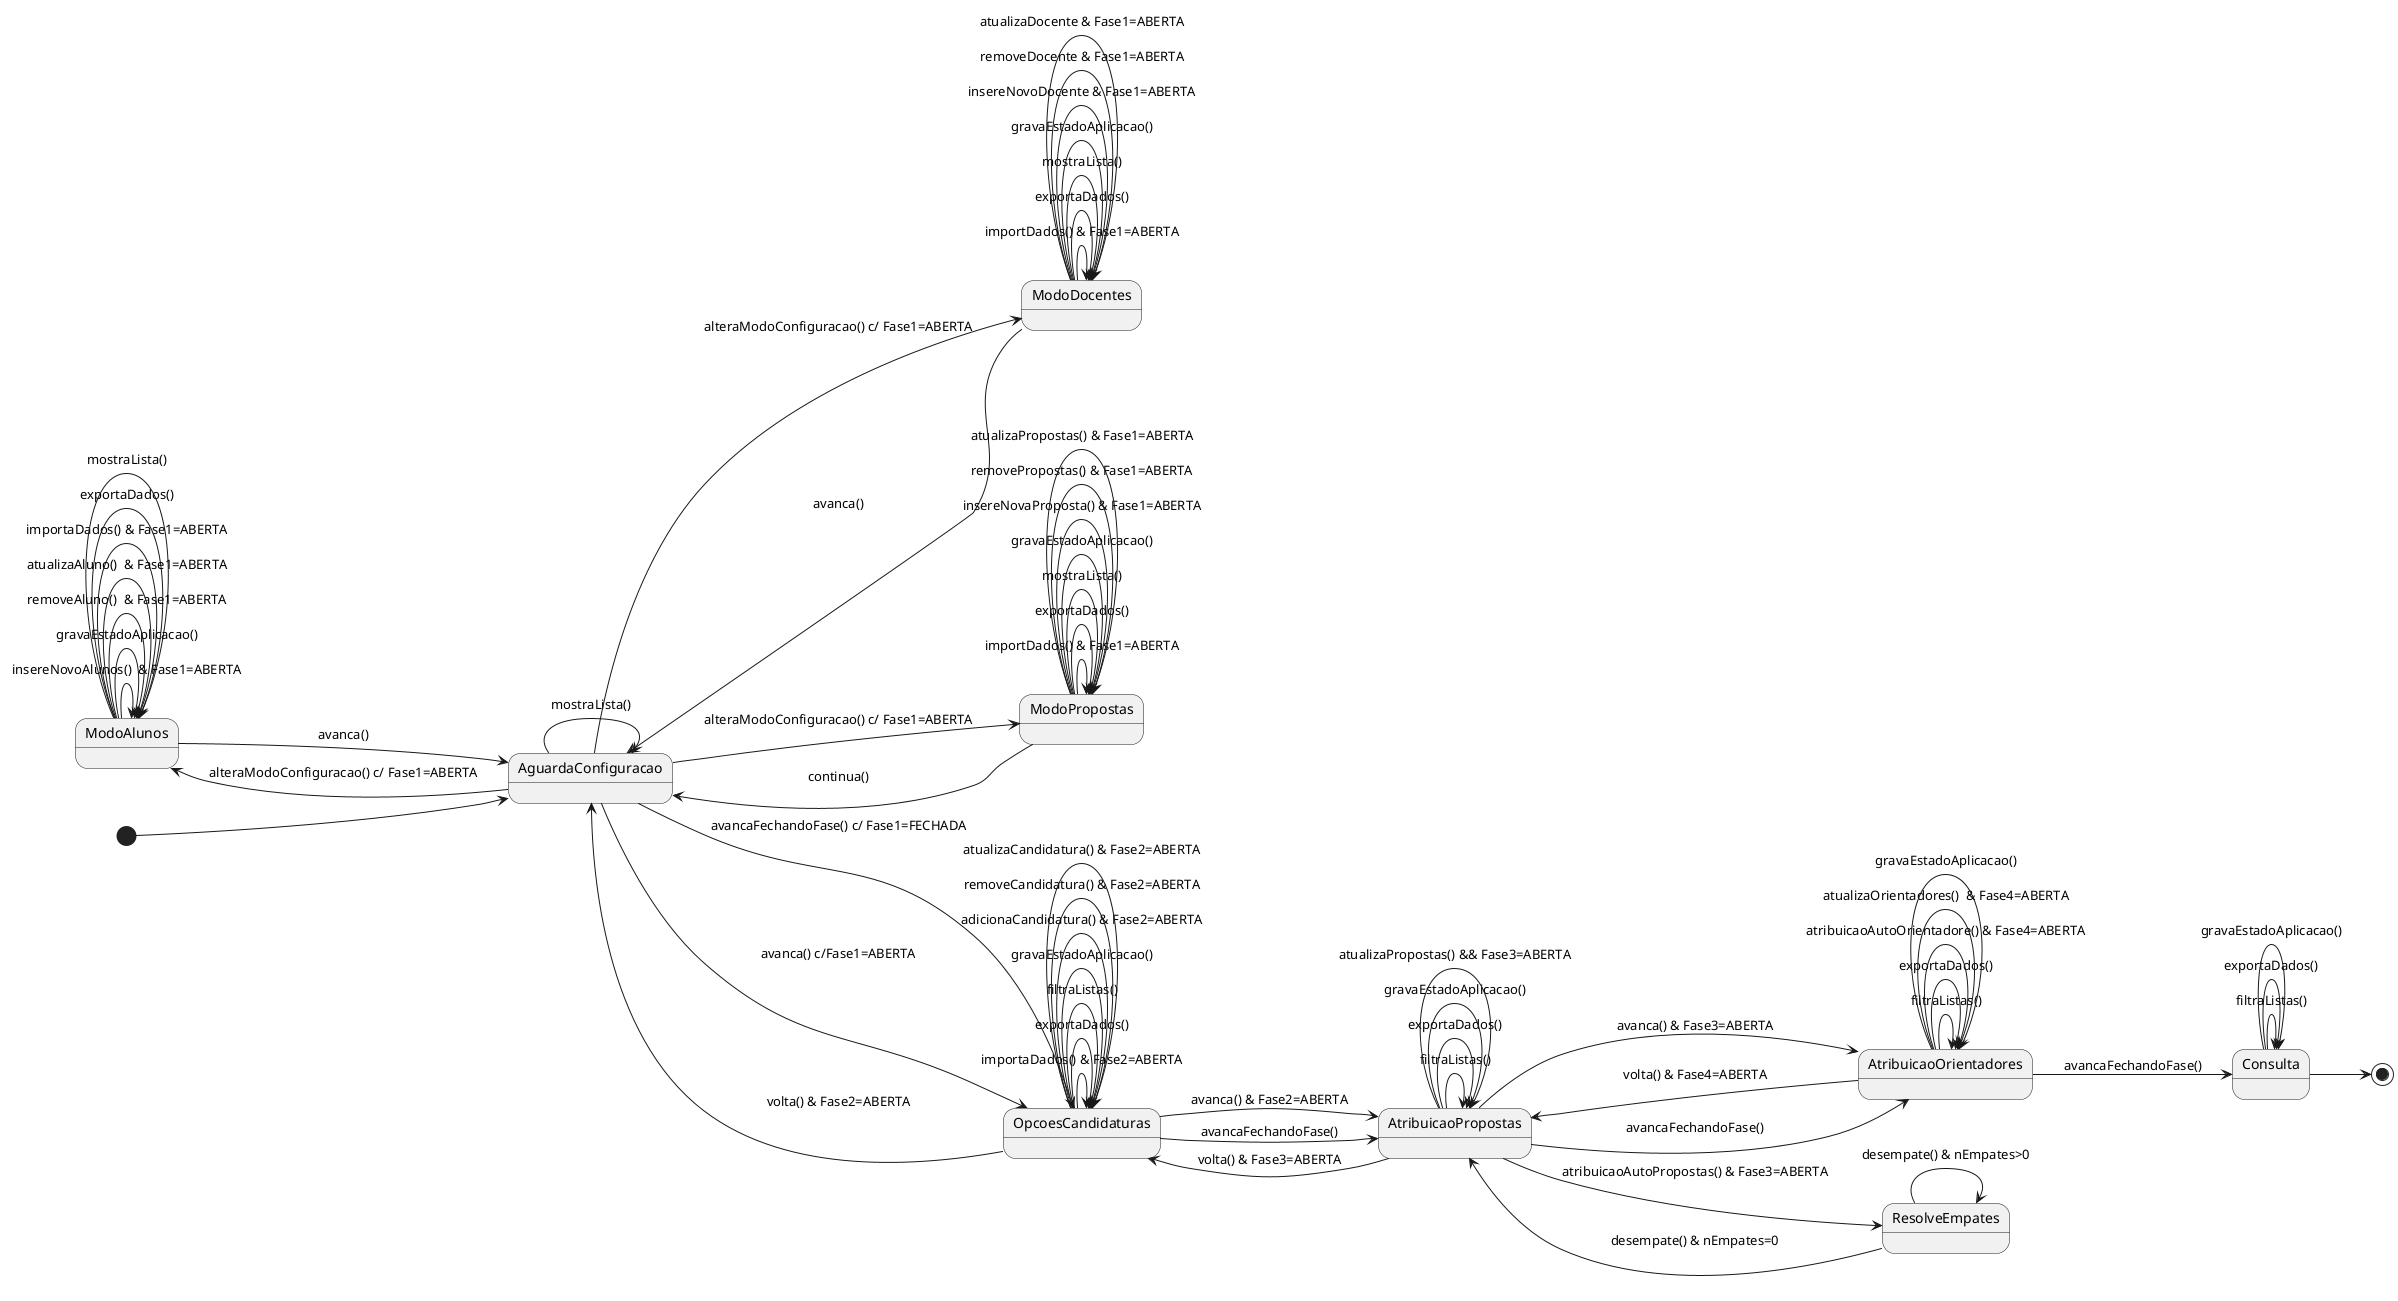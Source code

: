 @startuml
left to right direction

[*] --> AguardaConfiguracao 


' AguardaConfiguracao --> FASE1
AguardaConfiguracao --> AguardaConfiguracao : mostraLista()
AguardaConfiguracao --> ModoAlunos : alteraModoConfiguracao() c/ Fase1=ABERTA 
' Se a FASE1==FECHADA , já nao há acesso aos estados ModoAluno ModoDocente ModoPropostas que são os que permitem a edicao de informacoes 
AguardaConfiguracao --> ModoDocentes : alteraModoConfiguracao() c/ Fase1=ABERTA 
AguardaConfiguracao --> ModoPropostas : alteraModoConfiguracao() c/ Fase1=ABERTA 
AguardaConfiguracao --> OpcoesCandidaturas : avancaFechandoFase() c/ Fase1=FECHADA 
' neste estado, o metod fechaFase: Fase1=FECHADA, classificacao dos alunos e avança para o proximo estado 
AguardaConfiguracao --> OpcoesCandidaturas : avanca() c/Fase1=ABERTA 
' avanca : classifica alunos e avanca


' ModoAlunos - FASE1 
ModoAlunos --> ModoAlunos : importaDados() & Fase1=ABERTA
ModoAlunos --> ModoAlunos : exportaDados()
ModoAlunos --> ModoAlunos : mostraLista()
ModoAlunos -> ModoAlunos : insereNovoAlunos()  & Fase1=ABERTA
ModoAlunos -> ModoAlunos : gravaEstadoAplicacao()
ModoAlunos -> ModoAlunos : removeAluno()  & Fase1=ABERTA
ModoAlunos -> ModoAlunos : atualizaAluno()  & Fase1=ABERTA
ModoAlunos --> AguardaConfiguracao : avanca()

' ModoDocentes - FASE1 
ModoDocentes --> ModoDocentes : importDados() & Fase1=ABERTA
ModoDocentes --> ModoDocentes : exportaDados() 
ModoDocentes --> ModoDocentes : mostraLista() 
ModoDocentes --> ModoDocentes : gravaEstadoAplicacao()
ModoDocentes --> ModoDocentes : insereNovoDocente & Fase1=ABERTA
ModoDocentes --> ModoDocentes : removeDocente & Fase1=ABERTA
ModoDocentes --> ModoDocentes : atualizaDocente & Fase1=ABERTA
ModoDocentes --> AguardaConfiguracao: avanca() 

' ModoPropostas - FASE1
ModoPropostas --> ModoPropostas : importDados() & Fase1=ABERTA
ModoPropostas --> ModoPropostas : exportaDados() 
ModoPropostas --> ModoPropostas : mostraLista()
ModoPropostas --> ModoPropostas : gravaEstadoAplicacao()
ModoPropostas --> ModoPropostas : insereNovaProposta() & Fase1=ABERTA
ModoPropostas --> ModoPropostas : removePropostas() & Fase1=ABERTA
ModoPropostas --> ModoPropostas : atualizaPropostas() & Fase1=ABERTA
ModoPropostas --> AguardaConfiguracao: continua() 


' OrganizaCandidatura - FASE2
OpcoesCandidaturas --> AguardaConfiguracao : volta() & Fase2=ABERTA
OpcoesCandidaturas --> OpcoesCandidaturas : importaDados() & Fase2=ABERTA
OpcoesCandidaturas --> OpcoesCandidaturas : exportaDados() 
OpcoesCandidaturas --> OpcoesCandidaturas : filtraListas() 
OpcoesCandidaturas --> OpcoesCandidaturas :  gravaEstadoAplicacao()
OpcoesCandidaturas --> OpcoesCandidaturas : adicionaCandidatura() & Fase2=ABERTA
OpcoesCandidaturas --> OpcoesCandidaturas : removeCandidatura() & Fase2=ABERTA
OpcoesCandidaturas --> OpcoesCandidaturas : atualizaCandidatura() & Fase2=ABERTA
OpcoesCandidaturas --> AtribuicaoPropostas : avanca() & Fase2=ABERTA 
OpcoesCandidaturas --> AtribuicaoPropostas : avancaFechandoFase() 

' AtribuicaoPropostas -FASE3
AtribuicaoPropostas --> OpcoesCandidaturas : volta() & Fase3=ABERTA
AtribuicaoPropostas --> AtribuicaoPropostas : filtraListas() 
AtribuicaoPropostas --> AtribuicaoPropostas : exportaDados() 
AtribuicaoPropostas --> AtribuicaoPropostas :  gravaEstadoAplicacao()
AtribuicaoPropostas --> AtribuicaoPropostas : atualizaPropostas() && Fase3=ABERTA
AtribuicaoPropostas --> ResolveEmpates : atribuicaoAutoPropostas() & Fase3=ABERTA
AtribuicaoPropostas --> AtribuicaoOrientadores : avanca() & Fase3=ABERTA 
AtribuicaoPropostas --> AtribuicaoOrientadores : avancaFechandoFase()

' ConsultaEmpates - FASE4
ResolveEmpates --> ResolveEmpates : desempate() & nEmpates>0
ResolveEmpates --> AtribuicaoPropostas : desempate() & nEmpates=0

' AtribuicaoOrientadores - FASE4
AtribuicaoOrientadores --> AtribuicaoPropostas : volta() & Fase4=ABERTA
AtribuicaoOrientadores -> AtribuicaoOrientadores : filtraListas() 
AtribuicaoOrientadores --> AtribuicaoOrientadores : exportaDados()
AtribuicaoOrientadores --> AtribuicaoOrientadores : atribuicaoAutoOrientadore() & Fase4=ABERTA
AtribuicaoOrientadores --> AtribuicaoOrientadores : atualizaOrientadores()  & Fase4=ABERTA
AtribuicaoOrientadores --> AtribuicaoOrientadores : gravaEstadoAplicacao()
AtribuicaoOrientadores --> Consulta :  avancaFechandoFase()

' Consulta - FASE5
Consulta --> Consulta : exportaDados() 
Consulta -> Consulta : filtraListas() 
Consulta --> Consulta : gravaEstadoAplicacao()
Consulta --> [*]






@enduml
